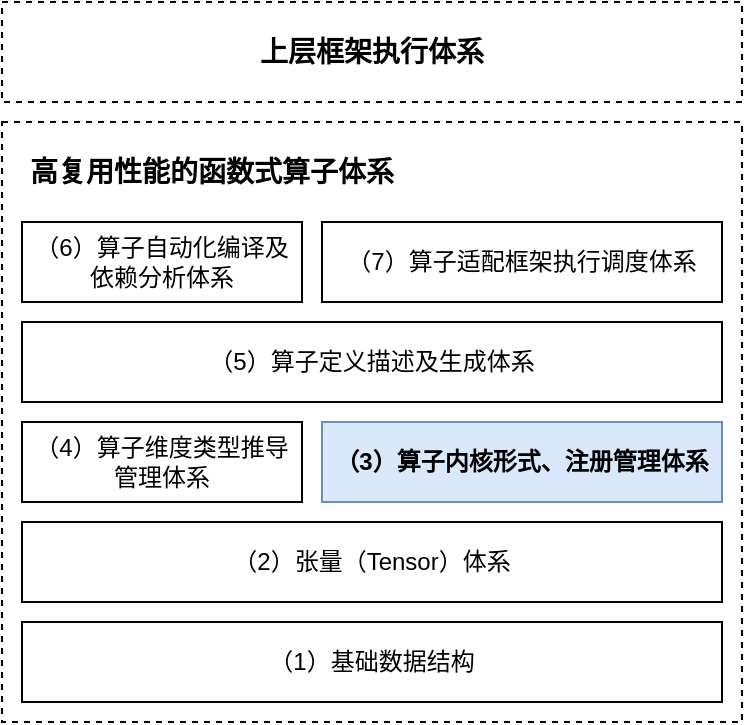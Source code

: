 <mxfile version="18.0.2" type="github" pages="3">
  <diagram id="NkqMn08no8hSKEZJivaE" name="framework">
    <mxGraphModel dx="946" dy="613" grid="1" gridSize="10" guides="1" tooltips="1" connect="1" arrows="1" fold="1" page="1" pageScale="1" pageWidth="827" pageHeight="1169" math="0" shadow="0">
      <root>
        <mxCell id="0" />
        <mxCell id="1" parent="0" />
        <mxCell id="mUzrur5JFKt8VHuN9QWR-8" value="" style="rounded=0;whiteSpace=wrap;html=1;dashed=1;fillColor=none;" parent="1" vertex="1">
          <mxGeometry x="180" y="160" width="370" height="300" as="geometry" />
        </mxCell>
        <mxCell id="mUzrur5JFKt8VHuN9QWR-1" value="（1）基础数据结构" style="rounded=0;whiteSpace=wrap;html=1;" parent="1" vertex="1">
          <mxGeometry x="190" y="410" width="350" height="40" as="geometry" />
        </mxCell>
        <mxCell id="mUzrur5JFKt8VHuN9QWR-2" value="（2）张量（Tensor）体系" style="rounded=0;whiteSpace=wrap;html=1;" parent="1" vertex="1">
          <mxGeometry x="190" y="360" width="350" height="40" as="geometry" />
        </mxCell>
        <mxCell id="mUzrur5JFKt8VHuN9QWR-3" value="（3）算子内核形式、注册管理体系" style="rounded=0;whiteSpace=wrap;html=1;fontStyle=1;fillColor=#dae8fc;strokeColor=#6c8ebf;" parent="1" vertex="1">
          <mxGeometry x="340" y="310" width="200" height="40" as="geometry" />
        </mxCell>
        <mxCell id="mUzrur5JFKt8VHuN9QWR-4" value="（4）算子维度类型推导管理体系" style="rounded=0;whiteSpace=wrap;html=1;" parent="1" vertex="1">
          <mxGeometry x="190" y="310" width="140" height="40" as="geometry" />
        </mxCell>
        <mxCell id="mUzrur5JFKt8VHuN9QWR-5" value="（5）算子定义描述及生成体系" style="rounded=0;whiteSpace=wrap;html=1;" parent="1" vertex="1">
          <mxGeometry x="190" y="260" width="350" height="40" as="geometry" />
        </mxCell>
        <mxCell id="mUzrur5JFKt8VHuN9QWR-6" value="（6）算子自动化编译及依赖分析体系" style="rounded=0;whiteSpace=wrap;html=1;" parent="1" vertex="1">
          <mxGeometry x="190" y="210" width="140" height="40" as="geometry" />
        </mxCell>
        <mxCell id="mUzrur5JFKt8VHuN9QWR-7" value="（7）算子适配框架执行调度体系" style="rounded=0;whiteSpace=wrap;html=1;" parent="1" vertex="1">
          <mxGeometry x="340" y="210" width="200" height="40" as="geometry" />
        </mxCell>
        <mxCell id="mUzrur5JFKt8VHuN9QWR-9" value="高复用性能的函数式算子体系" style="text;html=1;strokeColor=none;fillColor=none;align=center;verticalAlign=middle;whiteSpace=wrap;rounded=0;dashed=1;fontSize=14;fontStyle=1" parent="1" vertex="1">
          <mxGeometry x="190" y="170" width="190" height="30" as="geometry" />
        </mxCell>
        <mxCell id="mUzrur5JFKt8VHuN9QWR-10" value="&lt;b&gt;&lt;font style=&quot;font-size: 14px&quot;&gt;上层框架执行体系&lt;/font&gt;&lt;/b&gt;" style="rounded=0;whiteSpace=wrap;html=1;fillColor=none;dashed=1;" parent="1" vertex="1">
          <mxGeometry x="180" y="100" width="370" height="50" as="geometry" />
        </mxCell>
      </root>
    </mxGraphModel>
  </diagram>
  <diagram id="X960bwzPuzh3_Vx68Gtz" name="progress">
    <mxGraphModel dx="946" dy="613" grid="1" gridSize="10" guides="1" tooltips="1" connect="1" arrows="1" fold="1" page="1" pageScale="1" pageWidth="827" pageHeight="1169" math="0" shadow="0">
      <root>
        <mxCell id="0" />
        <mxCell id="1" parent="0" />
        <mxCell id="es0Vn_IxNAkJpTyqncEE-2" style="edgeStyle=orthogonalEdgeStyle;rounded=0;orthogonalLoop=1;jettySize=auto;html=1;exitX=0.5;exitY=1;exitDx=0;exitDy=0;entryX=0.5;entryY=0;entryDx=0;entryDy=0;fontSize=14;" parent="1" source="es0Vn_IxNAkJpTyqncEE-3" target="es0Vn_IxNAkJpTyqncEE-5" edge="1">
          <mxGeometry relative="1" as="geometry" />
        </mxCell>
        <mxCell id="es0Vn_IxNAkJpTyqncEE-3" value="有灵活输入参数的函数式算子内核" style="rounded=0;whiteSpace=wrap;html=1;fontSize=14;" parent="1" vertex="1">
          <mxGeometry x="80" y="140" width="240" height="40" as="geometry" />
        </mxCell>
        <mxCell id="es0Vn_IxNAkJpTyqncEE-4" style="edgeStyle=orthogonalEdgeStyle;rounded=0;orthogonalLoop=1;jettySize=auto;html=1;exitX=0.5;exitY=1;exitDx=0;exitDy=0;entryX=0.5;entryY=0;entryDx=0;entryDy=0;fontSize=14;" parent="1" source="es0Vn_IxNAkJpTyqncEE-5" target="es0Vn_IxNAkJpTyqncEE-9" edge="1">
          <mxGeometry relative="1" as="geometry" />
        </mxCell>
        <mxCell id="es0Vn_IxNAkJpTyqncEE-5" value="模板推导结构体" style="rounded=0;whiteSpace=wrap;html=1;fontSize=14;" parent="1" vertex="1">
          <mxGeometry x="120" y="210" width="160" height="40" as="geometry" />
        </mxCell>
        <mxCell id="es0Vn_IxNAkJpTyqncEE-6" style="edgeStyle=orthogonalEdgeStyle;rounded=0;orthogonalLoop=1;jettySize=auto;html=1;exitX=0.5;exitY=1;exitDx=0;exitDy=0;entryX=0.5;entryY=0;entryDx=0;entryDy=0;fontSize=14;" parent="1" source="es0Vn_IxNAkJpTyqncEE-7" target="es0Vn_IxNAkJpTyqncEE-3" edge="1">
          <mxGeometry relative="1" as="geometry" />
        </mxCell>
        <mxCell id="es0Vn_IxNAkJpTyqncEE-7" value="开始" style="ellipse;whiteSpace=wrap;html=1;fontSize=14;" parent="1" vertex="1">
          <mxGeometry x="155" y="50" width="90" height="60" as="geometry" />
        </mxCell>
        <mxCell id="es0Vn_IxNAkJpTyqncEE-8" style="edgeStyle=orthogonalEdgeStyle;rounded=0;orthogonalLoop=1;jettySize=auto;html=1;exitX=0.5;exitY=1;exitDx=0;exitDy=0;entryX=0.5;entryY=0;entryDx=0;entryDy=0;fontSize=14;" parent="1" source="es0Vn_IxNAkJpTyqncEE-9" target="es0Vn_IxNAkJpTyqncEE-14" edge="1">
          <mxGeometry relative="1" as="geometry" />
        </mxCell>
        <mxCell id="es0Vn_IxNAkJpTyqncEE-9" value="多种特化推导模板&lt;br style=&quot;font-size: 14px;&quot;&gt;匹配多种类型&lt;br style=&quot;font-size: 14px;&quot;&gt;Tensor, int, float..." style="rounded=0;whiteSpace=wrap;html=1;fontSize=14;" parent="1" vertex="1">
          <mxGeometry x="120" y="290" width="160" height="70" as="geometry" />
        </mxCell>
        <mxCell id="es0Vn_IxNAkJpTyqncEE-10" style="edgeStyle=orthogonalEdgeStyle;rounded=0;orthogonalLoop=1;jettySize=auto;html=1;exitX=1;exitY=0.5;exitDx=0;exitDy=0;fontSize=14;" parent="1" source="es0Vn_IxNAkJpTyqncEE-14" edge="1">
          <mxGeometry relative="1" as="geometry">
            <mxPoint x="200" y="270" as="targetPoint" />
            <Array as="points">
              <mxPoint x="350" y="430" />
              <mxPoint x="350" y="270" />
            </Array>
          </mxGeometry>
        </mxCell>
        <mxCell id="es0Vn_IxNAkJpTyqncEE-11" value="否" style="edgeLabel;html=1;align=center;verticalAlign=middle;resizable=0;points=[];fontSize=14;" parent="es0Vn_IxNAkJpTyqncEE-10" vertex="1" connectable="0">
          <mxGeometry x="-0.333" y="1" relative="1" as="geometry">
            <mxPoint as="offset" />
          </mxGeometry>
        </mxCell>
        <mxCell id="es0Vn_IxNAkJpTyqncEE-12" style="edgeStyle=orthogonalEdgeStyle;rounded=0;orthogonalLoop=1;jettySize=auto;html=1;exitX=0.5;exitY=1;exitDx=0;exitDy=0;entryX=0.5;entryY=0;entryDx=0;entryDy=0;fontSize=14;" parent="1" source="es0Vn_IxNAkJpTyqncEE-14" target="es0Vn_IxNAkJpTyqncEE-15" edge="1">
          <mxGeometry relative="1" as="geometry" />
        </mxCell>
        <mxCell id="es0Vn_IxNAkJpTyqncEE-13" value="是" style="edgeLabel;html=1;align=center;verticalAlign=middle;resizable=0;points=[];fontSize=14;" parent="es0Vn_IxNAkJpTyqncEE-12" vertex="1" connectable="0">
          <mxGeometry y="-1" relative="1" as="geometry">
            <mxPoint as="offset" />
          </mxGeometry>
        </mxCell>
        <mxCell id="es0Vn_IxNAkJpTyqncEE-14" value="匹配到结束标志？" style="rhombus;whiteSpace=wrap;html=1;fontSize=14;" parent="1" vertex="1">
          <mxGeometry x="105" y="390" width="190" height="80" as="geometry" />
        </mxCell>
        <mxCell id="es0Vn_IxNAkJpTyqncEE-15" value="结束" style="ellipse;whiteSpace=wrap;html=1;fontSize=14;" parent="1" vertex="1">
          <mxGeometry x="155" y="510" width="90" height="60" as="geometry" />
        </mxCell>
      </root>
    </mxGraphModel>
  </diagram>
  <diagram id="yAl5ipp7wr0XO9L8MDuv" name="op-submodule">
    <mxGraphModel dx="1113" dy="721" grid="1" gridSize="10" guides="1" tooltips="1" connect="1" arrows="1" fold="1" page="1" pageScale="1" pageWidth="827" pageHeight="1169" math="0" shadow="0">
      <root>
        <mxCell id="0" />
        <mxCell id="1" parent="0" />
        <mxCell id="c-YyrmUReJj13FzycqNs-11" style="edgeStyle=orthogonalEdgeStyle;rounded=0;orthogonalLoop=1;jettySize=auto;html=1;exitX=0.5;exitY=1;exitDx=0;exitDy=0;entryX=0.5;entryY=0;entryDx=0;entryDy=0;" edge="1" parent="1" source="YzAXO71SvRZqU1pFTOD5-1" target="c-YyrmUReJj13FzycqNs-1">
          <mxGeometry relative="1" as="geometry" />
        </mxCell>
        <mxCell id="YzAXO71SvRZqU1pFTOD5-1" value="编写函数式算子内核" style="rounded=0;whiteSpace=wrap;html=1;flipV=1;" vertex="1" parent="1">
          <mxGeometry x="305" y="201" width="150" height="50" as="geometry" />
        </mxCell>
        <mxCell id="c-YyrmUReJj13FzycqNs-10" style="edgeStyle=orthogonalEdgeStyle;rounded=0;orthogonalLoop=1;jettySize=auto;html=1;" edge="1" parent="1" source="YzAXO71SvRZqU1pFTOD5-2" target="YzAXO71SvRZqU1pFTOD5-1">
          <mxGeometry relative="1" as="geometry" />
        </mxCell>
        <mxCell id="YzAXO71SvRZqU1pFTOD5-2" value="开始" style="ellipse;whiteSpace=wrap;html=1;flipV=1;" vertex="1" parent="1">
          <mxGeometry x="330" y="110" width="100" height="60" as="geometry" />
        </mxCell>
        <mxCell id="c-YyrmUReJj13FzycqNs-12" style="edgeStyle=orthogonalEdgeStyle;rounded=0;orthogonalLoop=1;jettySize=auto;html=1;exitX=0.5;exitY=1;exitDx=0;exitDy=0;" edge="1" parent="1" source="c-YyrmUReJj13FzycqNs-1" target="c-YyrmUReJj13FzycqNs-2">
          <mxGeometry relative="1" as="geometry" />
        </mxCell>
        <mxCell id="c-YyrmUReJj13FzycqNs-1" value="调用内核注册宏方法。传入必要参数" style="rounded=0;whiteSpace=wrap;html=1;flipV=1;" vertex="1" parent="1">
          <mxGeometry x="263.75" y="288" width="232.5" height="50" as="geometry" />
        </mxCell>
        <mxCell id="c-YyrmUReJj13FzycqNs-13" style="edgeStyle=orthogonalEdgeStyle;rounded=0;orthogonalLoop=1;jettySize=auto;html=1;exitX=0.5;exitY=1;exitDx=0;exitDy=0;entryX=0.5;entryY=0;entryDx=0;entryDy=0;" edge="1" parent="1" source="c-YyrmUReJj13FzycqNs-2" target="c-YyrmUReJj13FzycqNs-3">
          <mxGeometry relative="1" as="geometry" />
        </mxCell>
        <mxCell id="c-YyrmUReJj13FzycqNs-2" value="可变宏参数列表迭代解析" style="rounded=0;whiteSpace=wrap;html=1;flipV=1;" vertex="1" parent="1">
          <mxGeometry x="287.5" y="374" width="185" height="50" as="geometry" />
        </mxCell>
        <mxCell id="c-YyrmUReJj13FzycqNs-14" style="edgeStyle=orthogonalEdgeStyle;rounded=0;orthogonalLoop=1;jettySize=auto;html=1;exitX=0.5;exitY=1;exitDx=0;exitDy=0;entryX=0.5;entryY=0;entryDx=0;entryDy=0;" edge="1" parent="1" source="c-YyrmUReJj13FzycqNs-3" target="c-YyrmUReJj13FzycqNs-7">
          <mxGeometry relative="1" as="geometry" />
        </mxCell>
        <mxCell id="c-YyrmUReJj13FzycqNs-18" style="edgeStyle=orthogonalEdgeStyle;rounded=0;orthogonalLoop=1;jettySize=auto;html=1;exitX=0;exitY=0.5;exitDx=0;exitDy=0;entryX=0.5;entryY=0;entryDx=0;entryDy=0;" edge="1" parent="1" source="c-YyrmUReJj13FzycqNs-3" target="c-YyrmUReJj13FzycqNs-4">
          <mxGeometry relative="1" as="geometry" />
        </mxCell>
        <mxCell id="c-YyrmUReJj13FzycqNs-19" style="edgeStyle=orthogonalEdgeStyle;rounded=0;orthogonalLoop=1;jettySize=auto;html=1;exitX=1;exitY=0.5;exitDx=0;exitDy=0;entryX=0.5;entryY=0;entryDx=0;entryDy=0;" edge="1" parent="1" source="c-YyrmUReJj13FzycqNs-3" target="c-YyrmUReJj13FzycqNs-5">
          <mxGeometry relative="1" as="geometry" />
        </mxCell>
        <mxCell id="c-YyrmUReJj13FzycqNs-3" value="内核模板函数名拼接" style="rounded=0;whiteSpace=wrap;html=1;flipV=1;" vertex="1" parent="1">
          <mxGeometry x="287.5" y="461" width="185" height="50" as="geometry" />
        </mxCell>
        <mxCell id="c-YyrmUReJj13FzycqNs-22" style="edgeStyle=orthogonalEdgeStyle;rounded=0;orthogonalLoop=1;jettySize=auto;html=1;exitX=0.5;exitY=1;exitDx=0;exitDy=0;entryX=0.5;entryY=0;entryDx=0;entryDy=0;" edge="1" parent="1">
          <mxGeometry relative="1" as="geometry">
            <mxPoint x="152.5" y="592" as="sourcePoint" />
            <mxPoint x="380" y="800" as="targetPoint" />
            <Array as="points">
              <mxPoint x="152" y="785" />
              <mxPoint x="380" y="785" />
            </Array>
          </mxGeometry>
        </mxCell>
        <mxCell id="c-YyrmUReJj13FzycqNs-4" value="内核模板函数自动实例化" style="rounded=0;whiteSpace=wrap;html=1;" vertex="1" parent="1">
          <mxGeometry x="60" y="547" width="185" height="50" as="geometry" />
        </mxCell>
        <mxCell id="c-YyrmUReJj13FzycqNs-20" style="edgeStyle=orthogonalEdgeStyle;rounded=0;orthogonalLoop=1;jettySize=auto;html=1;exitX=0.5;exitY=1;exitDx=0;exitDy=0;entryX=1;entryY=0.5;entryDx=0;entryDy=0;" edge="1" parent="1" source="c-YyrmUReJj13FzycqNs-5" target="c-YyrmUReJj13FzycqNs-6">
          <mxGeometry relative="1" as="geometry" />
        </mxCell>
        <mxCell id="c-YyrmUReJj13FzycqNs-5" value="内核模板函数形式归一化" style="rounded=0;whiteSpace=wrap;html=1;" vertex="1" parent="1">
          <mxGeometry x="520" y="547" width="185" height="50" as="geometry" />
        </mxCell>
        <mxCell id="c-YyrmUReJj13FzycqNs-16" style="edgeStyle=orthogonalEdgeStyle;rounded=0;orthogonalLoop=1;jettySize=auto;html=1;exitX=0.5;exitY=1;exitDx=0;exitDy=0;entryX=0.5;entryY=0;entryDx=0;entryDy=0;" edge="1" parent="1" source="c-YyrmUReJj13FzycqNs-6" target="c-YyrmUReJj13FzycqNs-8">
          <mxGeometry relative="1" as="geometry" />
        </mxCell>
        <mxCell id="c-YyrmUReJj13FzycqNs-6" value="实际内核注册" style="rounded=0;whiteSpace=wrap;html=1;flipV=1;" vertex="1" parent="1">
          <mxGeometry x="287.5" y="634" width="185" height="50" as="geometry" />
        </mxCell>
        <mxCell id="c-YyrmUReJj13FzycqNs-15" style="edgeStyle=orthogonalEdgeStyle;rounded=0;orthogonalLoop=1;jettySize=auto;html=1;exitX=0.5;exitY=1;exitDx=0;exitDy=0;entryX=0.5;entryY=0;entryDx=0;entryDy=0;" edge="1" parent="1" source="c-YyrmUReJj13FzycqNs-7" target="c-YyrmUReJj13FzycqNs-6">
          <mxGeometry relative="1" as="geometry" />
        </mxCell>
        <mxCell id="c-YyrmUReJj13FzycqNs-7" value="内核模板函数参数信息解析" style="rounded=0;whiteSpace=wrap;html=1;flipV=1;" vertex="1" parent="1">
          <mxGeometry x="283.75" y="547" width="192.5" height="50" as="geometry" />
        </mxCell>
        <mxCell id="c-YyrmUReJj13FzycqNs-17" style="edgeStyle=orthogonalEdgeStyle;rounded=0;orthogonalLoop=1;jettySize=auto;html=1;exitX=0.5;exitY=1;exitDx=0;exitDy=0;" edge="1" parent="1" source="c-YyrmUReJj13FzycqNs-8">
          <mxGeometry relative="1" as="geometry">
            <mxPoint x="380" y="800" as="targetPoint" />
          </mxGeometry>
        </mxCell>
        <mxCell id="c-YyrmUReJj13FzycqNs-8" value="内核管理" style="rounded=0;whiteSpace=wrap;html=1;flipV=1;" vertex="1" parent="1">
          <mxGeometry x="287.5" y="720" width="185" height="50" as="geometry" />
        </mxCell>
        <mxCell id="c-YyrmUReJj13FzycqNs-9" value="结束" style="ellipse;whiteSpace=wrap;html=1;flipV=1;" vertex="1" parent="1">
          <mxGeometry x="330" y="805" width="100" height="60" as="geometry" />
        </mxCell>
      </root>
    </mxGraphModel>
  </diagram>
</mxfile>
